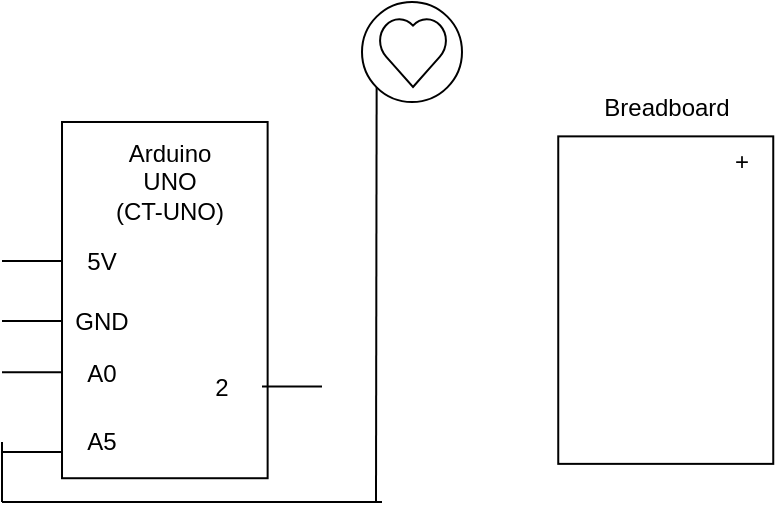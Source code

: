 <mxfile version="14.2.4" type="github">
  <diagram id="IC0btcQ9QRisk_WDCUW8" name="Page-1">
    <mxGraphModel dx="1278" dy="548" grid="1" gridSize="10" guides="1" tooltips="1" connect="1" arrows="1" fold="1" page="1" pageScale="1" pageWidth="850" pageHeight="1100" math="0" shadow="0">
      <root>
        <mxCell id="0" />
        <mxCell id="1" parent="0" />
        <mxCell id="RHKQV4-hc4CMiXiyHf8G-5" value="" style="rounded=0;whiteSpace=wrap;html=1;rotation=90;" vertex="1" parent="1">
          <mxGeometry x="32.35" y="127.65" width="178.12" height="102.81" as="geometry" />
        </mxCell>
        <mxCell id="RHKQV4-hc4CMiXiyHf8G-6" value="" style="ellipse;whiteSpace=wrap;html=1;aspect=fixed;" vertex="1" parent="1">
          <mxGeometry x="220" y="30" width="50" height="50" as="geometry" />
        </mxCell>
        <mxCell id="RHKQV4-hc4CMiXiyHf8G-7" value="" style="verticalLabelPosition=bottom;verticalAlign=top;html=1;shape=mxgraph.basic.heart" vertex="1" parent="1">
          <mxGeometry x="228" y="37.5" width="35" height="35" as="geometry" />
        </mxCell>
        <mxCell id="RHKQV4-hc4CMiXiyHf8G-9" value="" style="rounded=0;whiteSpace=wrap;html=1;rotation=90;" vertex="1" parent="1">
          <mxGeometry x="290" y="125.31" width="163.75" height="107.5" as="geometry" />
        </mxCell>
        <mxCell id="RHKQV4-hc4CMiXiyHf8G-10" value="A5" style="text;html=1;strokeColor=none;fillColor=none;align=center;verticalAlign=middle;whiteSpace=wrap;rounded=0;" vertex="1" parent="1">
          <mxGeometry x="70" y="240" width="40" height="20" as="geometry" />
        </mxCell>
        <mxCell id="RHKQV4-hc4CMiXiyHf8G-11" value="A0" style="text;html=1;strokeColor=none;fillColor=none;align=center;verticalAlign=middle;whiteSpace=wrap;rounded=0;" vertex="1" parent="1">
          <mxGeometry x="70" y="205.63" width="40" height="20" as="geometry" />
        </mxCell>
        <mxCell id="RHKQV4-hc4CMiXiyHf8G-12" value="Arduino UNO&lt;br&gt;(CT-UNO)" style="text;html=1;strokeColor=none;fillColor=none;align=center;verticalAlign=middle;whiteSpace=wrap;rounded=0;" vertex="1" parent="1">
          <mxGeometry x="88.76" y="110" width="70" height="20" as="geometry" />
        </mxCell>
        <mxCell id="RHKQV4-hc4CMiXiyHf8G-13" value="GND" style="text;html=1;strokeColor=none;fillColor=none;align=center;verticalAlign=middle;whiteSpace=wrap;rounded=0;" vertex="1" parent="1">
          <mxGeometry x="70" y="180" width="40" height="20" as="geometry" />
        </mxCell>
        <mxCell id="RHKQV4-hc4CMiXiyHf8G-14" value="5V" style="text;html=1;strokeColor=none;fillColor=none;align=center;verticalAlign=middle;whiteSpace=wrap;rounded=0;" vertex="1" parent="1">
          <mxGeometry x="70" y="150" width="40" height="20" as="geometry" />
        </mxCell>
        <mxCell id="RHKQV4-hc4CMiXiyHf8G-15" value="2" style="text;html=1;strokeColor=none;fillColor=none;align=center;verticalAlign=middle;whiteSpace=wrap;rounded=0;" vertex="1" parent="1">
          <mxGeometry x="130" y="212.81" width="40" height="20" as="geometry" />
        </mxCell>
        <mxCell id="RHKQV4-hc4CMiXiyHf8G-16" value="" style="endArrow=none;html=1;exitX=0;exitY=0.75;exitDx=0;exitDy=0;" edge="1" parent="1" source="RHKQV4-hc4CMiXiyHf8G-10">
          <mxGeometry width="50" height="50" relative="1" as="geometry">
            <mxPoint x="400" y="270" as="sourcePoint" />
            <mxPoint x="40" y="255" as="targetPoint" />
          </mxGeometry>
        </mxCell>
        <mxCell id="RHKQV4-hc4CMiXiyHf8G-17" value="" style="endArrow=none;html=1;exitX=0;exitY=0.75;exitDx=0;exitDy=0;" edge="1" parent="1">
          <mxGeometry width="50" height="50" relative="1" as="geometry">
            <mxPoint x="70" y="215.13" as="sourcePoint" />
            <mxPoint x="40" y="215.13" as="targetPoint" />
          </mxGeometry>
        </mxCell>
        <mxCell id="RHKQV4-hc4CMiXiyHf8G-19" value="" style="endArrow=none;html=1;exitX=0;exitY=0.75;exitDx=0;exitDy=0;" edge="1" parent="1">
          <mxGeometry width="50" height="50" relative="1" as="geometry">
            <mxPoint x="70" y="189.5" as="sourcePoint" />
            <mxPoint x="40" y="189.5" as="targetPoint" />
          </mxGeometry>
        </mxCell>
        <mxCell id="RHKQV4-hc4CMiXiyHf8G-20" value="" style="endArrow=none;html=1;exitX=0;exitY=0.75;exitDx=0;exitDy=0;" edge="1" parent="1">
          <mxGeometry width="50" height="50" relative="1" as="geometry">
            <mxPoint x="70" y="159.5" as="sourcePoint" />
            <mxPoint x="40" y="159.5" as="targetPoint" />
          </mxGeometry>
        </mxCell>
        <mxCell id="RHKQV4-hc4CMiXiyHf8G-21" value="" style="endArrow=none;html=1;exitX=0;exitY=0.75;exitDx=0;exitDy=0;" edge="1" parent="1">
          <mxGeometry width="50" height="50" relative="1" as="geometry">
            <mxPoint x="200" y="222.31" as="sourcePoint" />
            <mxPoint x="170" y="222.31" as="targetPoint" />
          </mxGeometry>
        </mxCell>
        <mxCell id="RHKQV4-hc4CMiXiyHf8G-23" value="" style="endArrow=none;html=1;entryX=0;entryY=1;entryDx=0;entryDy=0;" edge="1" parent="1" target="RHKQV4-hc4CMiXiyHf8G-6">
          <mxGeometry width="50" height="50" relative="1" as="geometry">
            <mxPoint x="227" y="280" as="sourcePoint" />
            <mxPoint x="270" y="130" as="targetPoint" />
          </mxGeometry>
        </mxCell>
        <mxCell id="RHKQV4-hc4CMiXiyHf8G-24" value="" style="endArrow=none;html=1;" edge="1" parent="1">
          <mxGeometry width="50" height="50" relative="1" as="geometry">
            <mxPoint x="40" y="280" as="sourcePoint" />
            <mxPoint x="230" y="280" as="targetPoint" />
          </mxGeometry>
        </mxCell>
        <mxCell id="RHKQV4-hc4CMiXiyHf8G-25" value="" style="endArrow=none;html=1;" edge="1" parent="1">
          <mxGeometry width="50" height="50" relative="1" as="geometry">
            <mxPoint x="40" y="280" as="sourcePoint" />
            <mxPoint x="40" y="250" as="targetPoint" />
          </mxGeometry>
        </mxCell>
        <mxCell id="RHKQV4-hc4CMiXiyHf8G-26" value="Breadboard" style="text;html=1;align=center;verticalAlign=middle;resizable=0;points=[];autosize=1;" vertex="1" parent="1">
          <mxGeometry x="331.88" y="72.5" width="80" height="20" as="geometry" />
        </mxCell>
        <mxCell id="RHKQV4-hc4CMiXiyHf8G-27" value="+" style="text;html=1;strokeColor=none;fillColor=none;align=center;verticalAlign=middle;whiteSpace=wrap;rounded=0;" vertex="1" parent="1">
          <mxGeometry x="390" y="100" width="40" height="20" as="geometry" />
        </mxCell>
      </root>
    </mxGraphModel>
  </diagram>
</mxfile>
